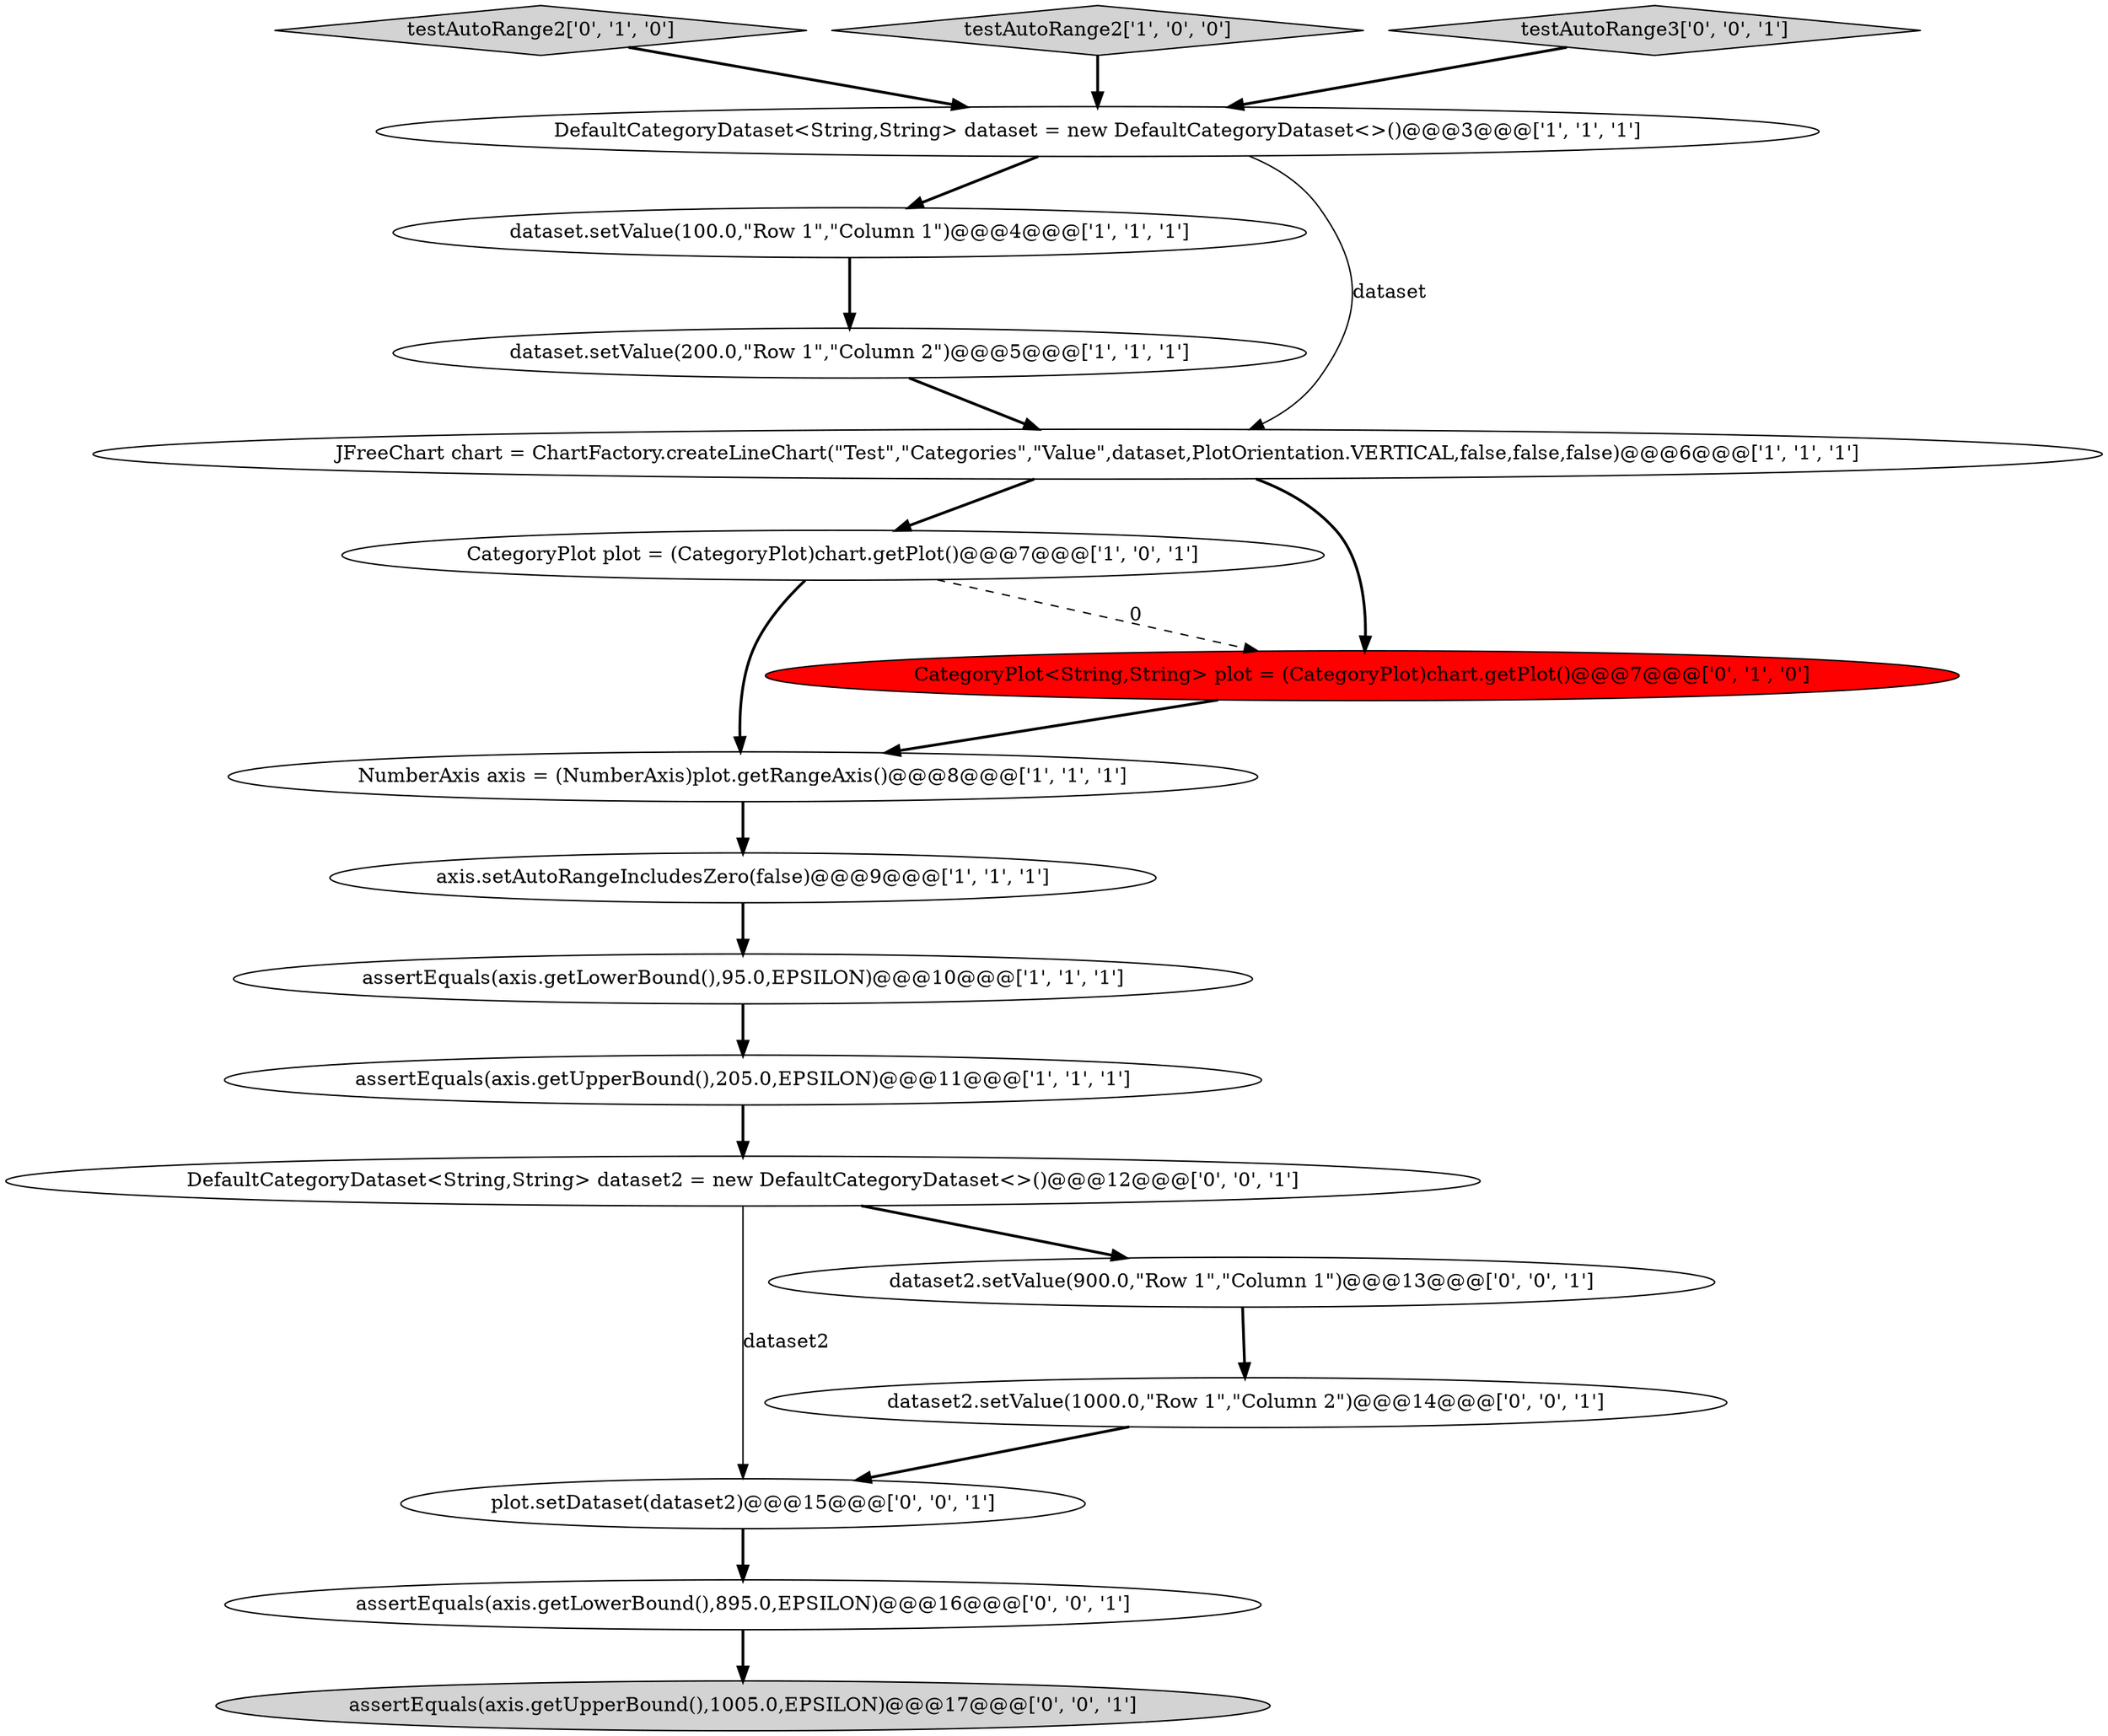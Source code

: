 digraph {
13 [style = filled, label = "plot.setDataset(dataset2)@@@15@@@['0', '0', '1']", fillcolor = white, shape = ellipse image = "AAA0AAABBB3BBB"];
6 [style = filled, label = "CategoryPlot plot = (CategoryPlot)chart.getPlot()@@@7@@@['1', '0', '1']", fillcolor = white, shape = ellipse image = "AAA0AAABBB1BBB"];
3 [style = filled, label = "assertEquals(axis.getLowerBound(),95.0,EPSILON)@@@10@@@['1', '1', '1']", fillcolor = white, shape = ellipse image = "AAA0AAABBB1BBB"];
17 [style = filled, label = "DefaultCategoryDataset<String,String> dataset2 = new DefaultCategoryDataset<>()@@@12@@@['0', '0', '1']", fillcolor = white, shape = ellipse image = "AAA0AAABBB3BBB"];
11 [style = filled, label = "CategoryPlot<String,String> plot = (CategoryPlot)chart.getPlot()@@@7@@@['0', '1', '0']", fillcolor = red, shape = ellipse image = "AAA1AAABBB2BBB"];
15 [style = filled, label = "dataset2.setValue(1000.0,\"Row 1\",\"Column 2\")@@@14@@@['0', '0', '1']", fillcolor = white, shape = ellipse image = "AAA0AAABBB3BBB"];
18 [style = filled, label = "assertEquals(axis.getUpperBound(),1005.0,EPSILON)@@@17@@@['0', '0', '1']", fillcolor = lightgray, shape = ellipse image = "AAA0AAABBB3BBB"];
4 [style = filled, label = "assertEquals(axis.getUpperBound(),205.0,EPSILON)@@@11@@@['1', '1', '1']", fillcolor = white, shape = ellipse image = "AAA0AAABBB1BBB"];
0 [style = filled, label = "dataset.setValue(100.0,\"Row 1\",\"Column 1\")@@@4@@@['1', '1', '1']", fillcolor = white, shape = ellipse image = "AAA0AAABBB1BBB"];
9 [style = filled, label = "JFreeChart chart = ChartFactory.createLineChart(\"Test\",\"Categories\",\"Value\",dataset,PlotOrientation.VERTICAL,false,false,false)@@@6@@@['1', '1', '1']", fillcolor = white, shape = ellipse image = "AAA0AAABBB1BBB"];
10 [style = filled, label = "testAutoRange2['0', '1', '0']", fillcolor = lightgray, shape = diamond image = "AAA0AAABBB2BBB"];
14 [style = filled, label = "dataset2.setValue(900.0,\"Row 1\",\"Column 1\")@@@13@@@['0', '0', '1']", fillcolor = white, shape = ellipse image = "AAA0AAABBB3BBB"];
5 [style = filled, label = "testAutoRange2['1', '0', '0']", fillcolor = lightgray, shape = diamond image = "AAA0AAABBB1BBB"];
8 [style = filled, label = "dataset.setValue(200.0,\"Row 1\",\"Column 2\")@@@5@@@['1', '1', '1']", fillcolor = white, shape = ellipse image = "AAA0AAABBB1BBB"];
16 [style = filled, label = "testAutoRange3['0', '0', '1']", fillcolor = lightgray, shape = diamond image = "AAA0AAABBB3BBB"];
2 [style = filled, label = "DefaultCategoryDataset<String,String> dataset = new DefaultCategoryDataset<>()@@@3@@@['1', '1', '1']", fillcolor = white, shape = ellipse image = "AAA0AAABBB1BBB"];
7 [style = filled, label = "NumberAxis axis = (NumberAxis)plot.getRangeAxis()@@@8@@@['1', '1', '1']", fillcolor = white, shape = ellipse image = "AAA0AAABBB1BBB"];
12 [style = filled, label = "assertEquals(axis.getLowerBound(),895.0,EPSILON)@@@16@@@['0', '0', '1']", fillcolor = white, shape = ellipse image = "AAA0AAABBB3BBB"];
1 [style = filled, label = "axis.setAutoRangeIncludesZero(false)@@@9@@@['1', '1', '1']", fillcolor = white, shape = ellipse image = "AAA0AAABBB1BBB"];
15->13 [style = bold, label=""];
7->1 [style = bold, label=""];
9->11 [style = bold, label=""];
4->17 [style = bold, label=""];
6->11 [style = dashed, label="0"];
1->3 [style = bold, label=""];
16->2 [style = bold, label=""];
3->4 [style = bold, label=""];
9->6 [style = bold, label=""];
5->2 [style = bold, label=""];
17->13 [style = solid, label="dataset2"];
2->0 [style = bold, label=""];
13->12 [style = bold, label=""];
17->14 [style = bold, label=""];
12->18 [style = bold, label=""];
0->8 [style = bold, label=""];
8->9 [style = bold, label=""];
10->2 [style = bold, label=""];
14->15 [style = bold, label=""];
6->7 [style = bold, label=""];
11->7 [style = bold, label=""];
2->9 [style = solid, label="dataset"];
}
